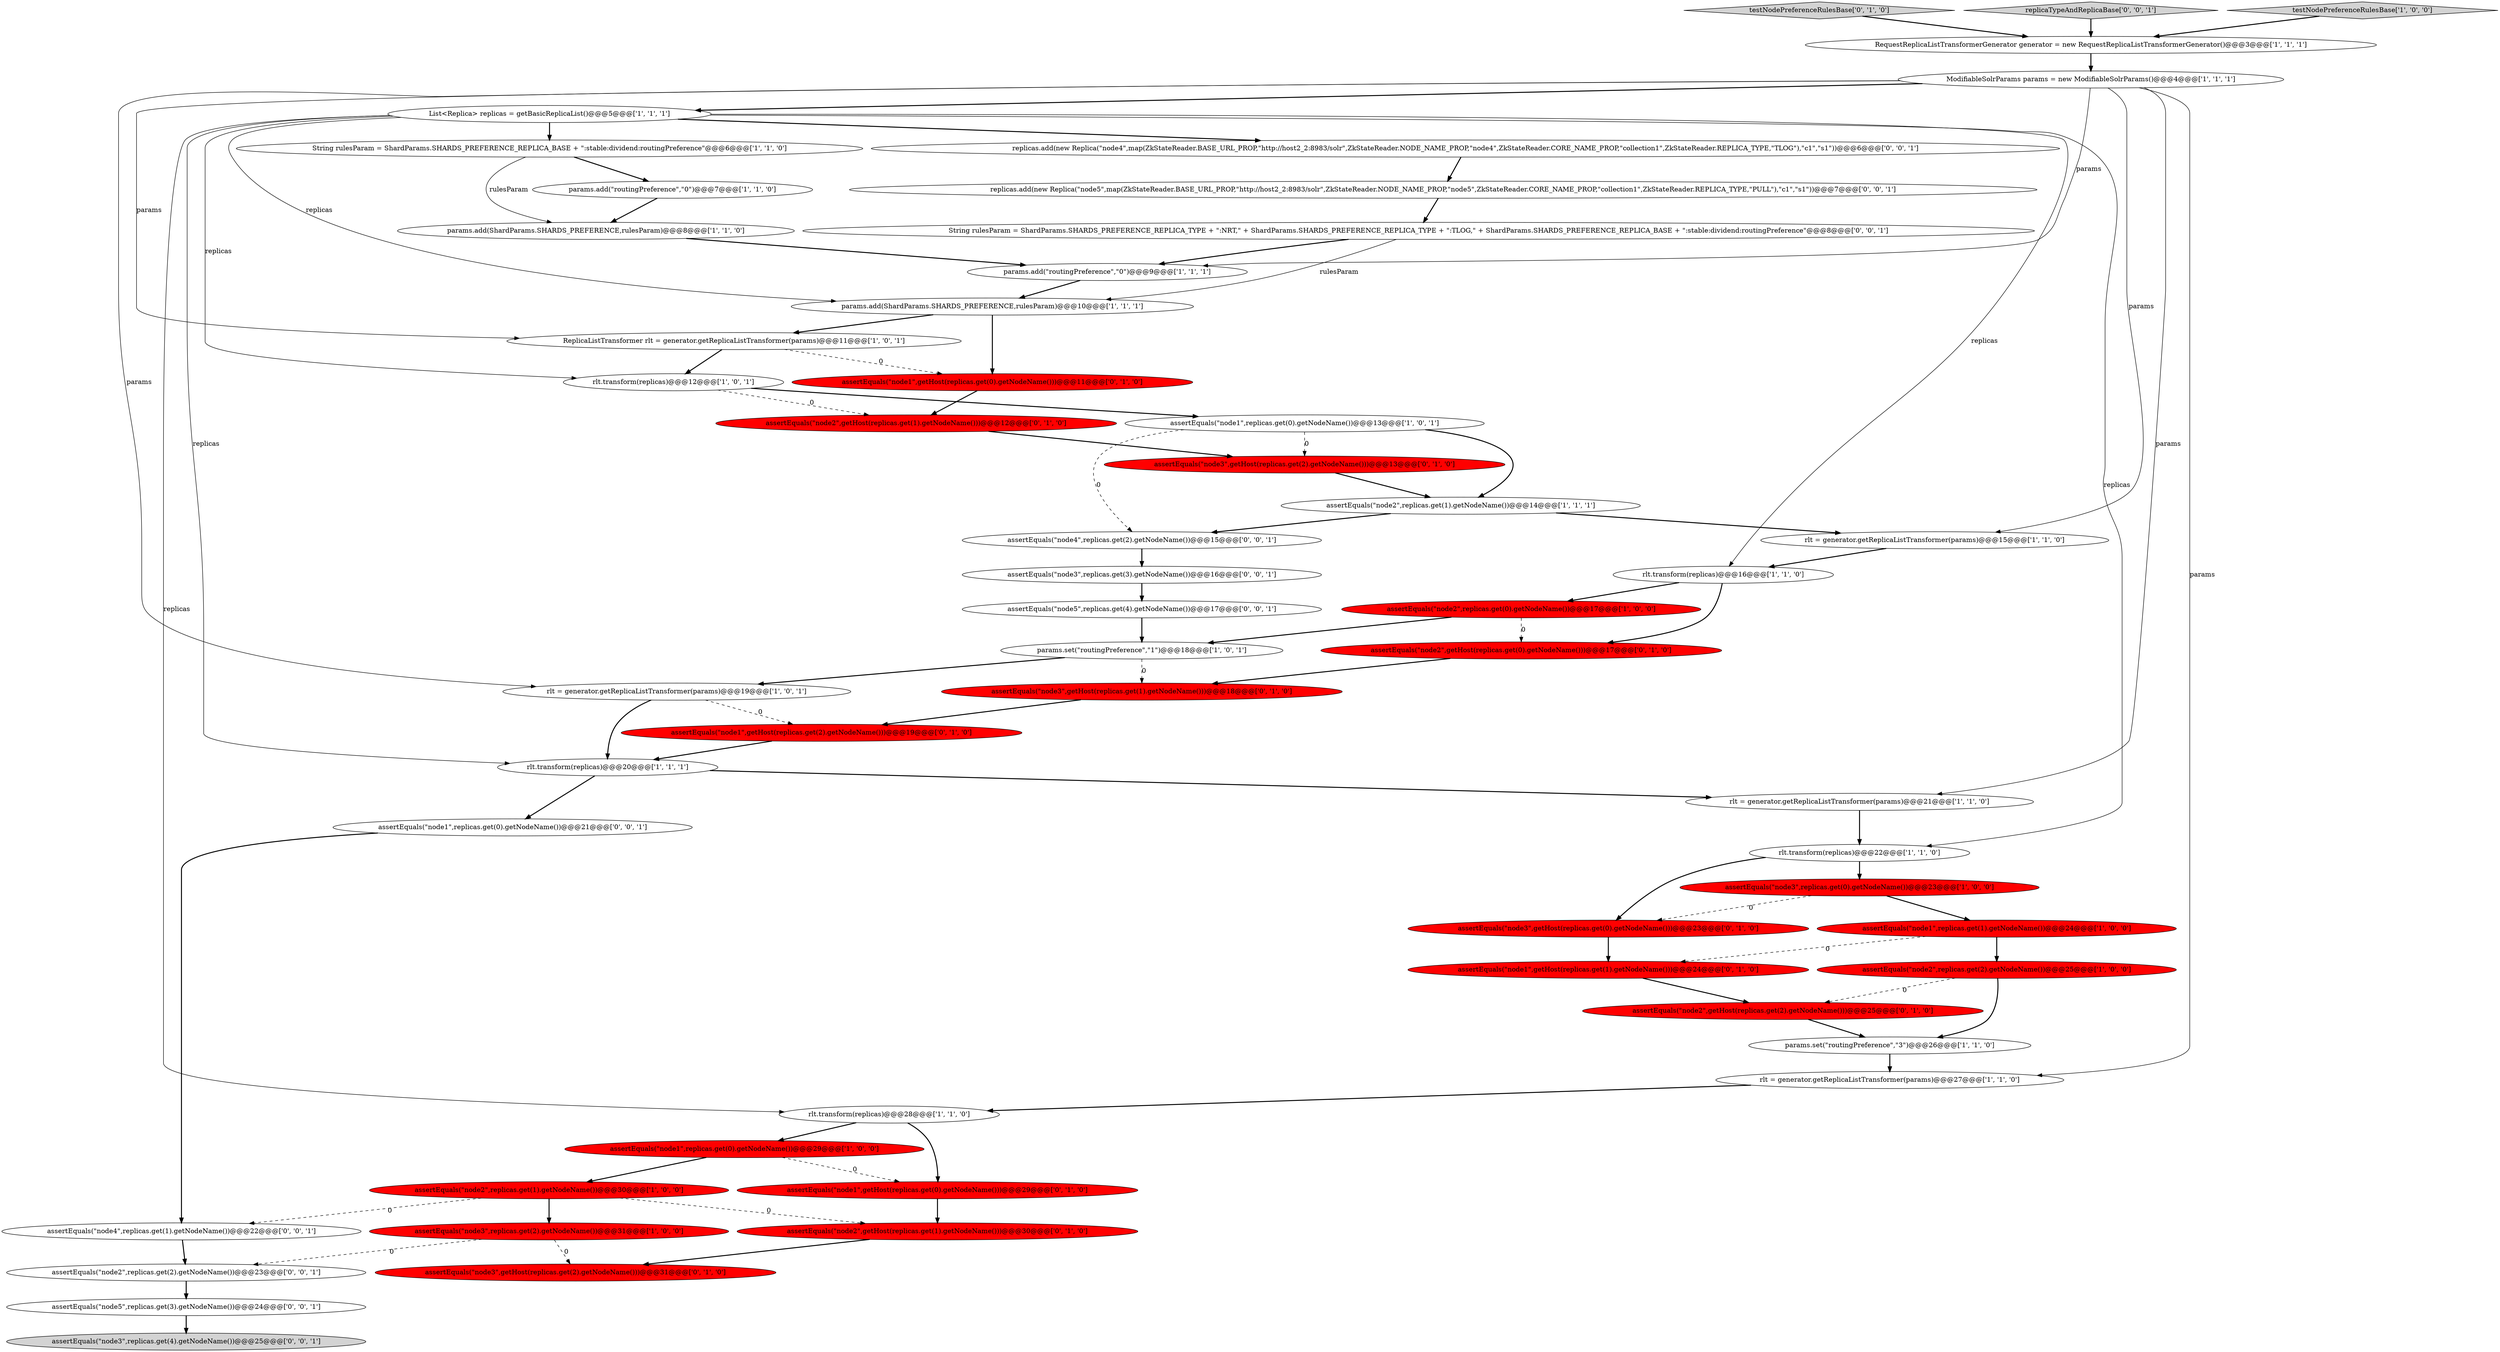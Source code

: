 digraph {
30 [style = filled, label = "assertEquals(\"node2\",getHost(replicas.get(2).getNodeName()))@@@25@@@['0', '1', '0']", fillcolor = red, shape = ellipse image = "AAA1AAABBB2BBB"];
41 [style = filled, label = "assertEquals(\"node1\",getHost(replicas.get(0).getNodeName()))@@@11@@@['0', '1', '0']", fillcolor = red, shape = ellipse image = "AAA1AAABBB2BBB"];
33 [style = filled, label = "assertEquals(\"node1\",getHost(replicas.get(1).getNodeName()))@@@24@@@['0', '1', '0']", fillcolor = red, shape = ellipse image = "AAA1AAABBB2BBB"];
16 [style = filled, label = "params.set(\"routingPreference\",\"1\")@@@18@@@['1', '0', '1']", fillcolor = white, shape = ellipse image = "AAA0AAABBB1BBB"];
48 [style = filled, label = "assertEquals(\"node1\",replicas.get(0).getNodeName())@@@21@@@['0', '0', '1']", fillcolor = white, shape = ellipse image = "AAA0AAABBB3BBB"];
42 [style = filled, label = "testNodePreferenceRulesBase['0', '1', '0']", fillcolor = lightgray, shape = diamond image = "AAA0AAABBB2BBB"];
18 [style = filled, label = "List<Replica> replicas = getBasicReplicaList()@@@5@@@['1', '1', '1']", fillcolor = white, shape = ellipse image = "AAA0AAABBB1BBB"];
37 [style = filled, label = "assertEquals(\"node3\",getHost(replicas.get(1).getNodeName()))@@@18@@@['0', '1', '0']", fillcolor = red, shape = ellipse image = "AAA1AAABBB2BBB"];
9 [style = filled, label = "assertEquals(\"node1\",replicas.get(0).getNodeName())@@@29@@@['1', '0', '0']", fillcolor = red, shape = ellipse image = "AAA1AAABBB1BBB"];
21 [style = filled, label = "assertEquals(\"node1\",replicas.get(0).getNodeName())@@@13@@@['1', '0', '1']", fillcolor = white, shape = ellipse image = "AAA0AAABBB1BBB"];
20 [style = filled, label = "params.add(ShardParams.SHARDS_PREFERENCE,rulesParam)@@@8@@@['1', '1', '0']", fillcolor = white, shape = ellipse image = "AAA0AAABBB1BBB"];
17 [style = filled, label = "rlt = generator.getReplicaListTransformer(params)@@@21@@@['1', '1', '0']", fillcolor = white, shape = ellipse image = "AAA0AAABBB1BBB"];
22 [style = filled, label = "assertEquals(\"node3\",replicas.get(0).getNodeName())@@@23@@@['1', '0', '0']", fillcolor = red, shape = ellipse image = "AAA1AAABBB1BBB"];
53 [style = filled, label = "assertEquals(\"node4\",replicas.get(2).getNodeName())@@@15@@@['0', '0', '1']", fillcolor = white, shape = ellipse image = "AAA0AAABBB3BBB"];
34 [style = filled, label = "assertEquals(\"node2\",getHost(replicas.get(1).getNodeName()))@@@30@@@['0', '1', '0']", fillcolor = red, shape = ellipse image = "AAA1AAABBB2BBB"];
15 [style = filled, label = "rlt = generator.getReplicaListTransformer(params)@@@15@@@['1', '1', '0']", fillcolor = white, shape = ellipse image = "AAA0AAABBB1BBB"];
5 [style = filled, label = "rlt.transform(replicas)@@@20@@@['1', '1', '1']", fillcolor = white, shape = ellipse image = "AAA0AAABBB1BBB"];
11 [style = filled, label = "String rulesParam = ShardParams.SHARDS_PREFERENCE_REPLICA_BASE + \":stable:dividend:routingPreference\"@@@6@@@['1', '1', '0']", fillcolor = white, shape = ellipse image = "AAA0AAABBB1BBB"];
44 [style = filled, label = "replicas.add(new Replica(\"node4\",map(ZkStateReader.BASE_URL_PROP,\"http://host2_2:8983/solr\",ZkStateReader.NODE_NAME_PROP,\"node4\",ZkStateReader.CORE_NAME_PROP,\"collection1\",ZkStateReader.REPLICA_TYPE,\"TLOG\"),\"c1\",\"s1\"))@@@6@@@['0', '0', '1']", fillcolor = white, shape = ellipse image = "AAA0AAABBB3BBB"];
0 [style = filled, label = "rlt = generator.getReplicaListTransformer(params)@@@19@@@['1', '0', '1']", fillcolor = white, shape = ellipse image = "AAA0AAABBB1BBB"];
26 [style = filled, label = "assertEquals(\"node2\",replicas.get(1).getNodeName())@@@14@@@['1', '1', '1']", fillcolor = white, shape = ellipse image = "AAA0AAABBB1BBB"];
52 [style = filled, label = "replicaTypeAndReplicaBase['0', '0', '1']", fillcolor = lightgray, shape = diamond image = "AAA0AAABBB3BBB"];
54 [style = filled, label = "assertEquals(\"node3\",replicas.get(3).getNodeName())@@@16@@@['0', '0', '1']", fillcolor = white, shape = ellipse image = "AAA0AAABBB3BBB"];
23 [style = filled, label = "ModifiableSolrParams params = new ModifiableSolrParams()@@@4@@@['1', '1', '1']", fillcolor = white, shape = ellipse image = "AAA0AAABBB1BBB"];
29 [style = filled, label = "rlt = generator.getReplicaListTransformer(params)@@@27@@@['1', '1', '0']", fillcolor = white, shape = ellipse image = "AAA0AAABBB1BBB"];
31 [style = filled, label = "assertEquals(\"node2\",getHost(replicas.get(0).getNodeName()))@@@17@@@['0', '1', '0']", fillcolor = red, shape = ellipse image = "AAA1AAABBB2BBB"];
45 [style = filled, label = "assertEquals(\"node5\",replicas.get(4).getNodeName())@@@17@@@['0', '0', '1']", fillcolor = white, shape = ellipse image = "AAA0AAABBB3BBB"];
7 [style = filled, label = "assertEquals(\"node2\",replicas.get(2).getNodeName())@@@25@@@['1', '0', '0']", fillcolor = red, shape = ellipse image = "AAA1AAABBB1BBB"];
6 [style = filled, label = "rlt.transform(replicas)@@@28@@@['1', '1', '0']", fillcolor = white, shape = ellipse image = "AAA0AAABBB1BBB"];
3 [style = filled, label = "rlt.transform(replicas)@@@12@@@['1', '0', '1']", fillcolor = white, shape = ellipse image = "AAA0AAABBB1BBB"];
8 [style = filled, label = "RequestReplicaListTransformerGenerator generator = new RequestReplicaListTransformerGenerator()@@@3@@@['1', '1', '1']", fillcolor = white, shape = ellipse image = "AAA0AAABBB1BBB"];
2 [style = filled, label = "assertEquals(\"node1\",replicas.get(1).getNodeName())@@@24@@@['1', '0', '0']", fillcolor = red, shape = ellipse image = "AAA1AAABBB1BBB"];
51 [style = filled, label = "assertEquals(\"node5\",replicas.get(3).getNodeName())@@@24@@@['0', '0', '1']", fillcolor = white, shape = ellipse image = "AAA0AAABBB3BBB"];
10 [style = filled, label = "params.add(\"routingPreference\",\"0\")@@@7@@@['1', '1', '0']", fillcolor = white, shape = ellipse image = "AAA0AAABBB1BBB"];
28 [style = filled, label = "params.add(ShardParams.SHARDS_PREFERENCE,rulesParam)@@@10@@@['1', '1', '1']", fillcolor = white, shape = ellipse image = "AAA0AAABBB1BBB"];
35 [style = filled, label = "assertEquals(\"node3\",getHost(replicas.get(2).getNodeName()))@@@13@@@['0', '1', '0']", fillcolor = red, shape = ellipse image = "AAA1AAABBB2BBB"];
36 [style = filled, label = "assertEquals(\"node3\",getHost(replicas.get(2).getNodeName()))@@@31@@@['0', '1', '0']", fillcolor = red, shape = ellipse image = "AAA1AAABBB2BBB"];
4 [style = filled, label = "assertEquals(\"node2\",replicas.get(0).getNodeName())@@@17@@@['1', '0', '0']", fillcolor = red, shape = ellipse image = "AAA1AAABBB1BBB"];
49 [style = filled, label = "assertEquals(\"node2\",replicas.get(2).getNodeName())@@@23@@@['0', '0', '1']", fillcolor = white, shape = ellipse image = "AAA0AAABBB3BBB"];
46 [style = filled, label = "String rulesParam = ShardParams.SHARDS_PREFERENCE_REPLICA_TYPE + \":NRT,\" + ShardParams.SHARDS_PREFERENCE_REPLICA_TYPE + \":TLOG,\" + ShardParams.SHARDS_PREFERENCE_REPLICA_BASE + \":stable:dividend:routingPreference\"@@@8@@@['0', '0', '1']", fillcolor = white, shape = ellipse image = "AAA0AAABBB3BBB"];
27 [style = filled, label = "assertEquals(\"node3\",replicas.get(2).getNodeName())@@@31@@@['1', '0', '0']", fillcolor = red, shape = ellipse image = "AAA1AAABBB1BBB"];
50 [style = filled, label = "assertEquals(\"node3\",replicas.get(4).getNodeName())@@@25@@@['0', '0', '1']", fillcolor = lightgray, shape = ellipse image = "AAA0AAABBB3BBB"];
12 [style = filled, label = "assertEquals(\"node2\",replicas.get(1).getNodeName())@@@30@@@['1', '0', '0']", fillcolor = red, shape = ellipse image = "AAA1AAABBB1BBB"];
47 [style = filled, label = "replicas.add(new Replica(\"node5\",map(ZkStateReader.BASE_URL_PROP,\"http://host2_2:8983/solr\",ZkStateReader.NODE_NAME_PROP,\"node5\",ZkStateReader.CORE_NAME_PROP,\"collection1\",ZkStateReader.REPLICA_TYPE,\"PULL\"),\"c1\",\"s1\"))@@@7@@@['0', '0', '1']", fillcolor = white, shape = ellipse image = "AAA0AAABBB3BBB"];
13 [style = filled, label = "params.add(\"routingPreference\",\"0\")@@@9@@@['1', '1', '1']", fillcolor = white, shape = ellipse image = "AAA0AAABBB1BBB"];
24 [style = filled, label = "ReplicaListTransformer rlt = generator.getReplicaListTransformer(params)@@@11@@@['1', '0', '1']", fillcolor = white, shape = ellipse image = "AAA0AAABBB1BBB"];
39 [style = filled, label = "assertEquals(\"node1\",getHost(replicas.get(0).getNodeName()))@@@29@@@['0', '1', '0']", fillcolor = red, shape = ellipse image = "AAA1AAABBB2BBB"];
32 [style = filled, label = "assertEquals(\"node2\",getHost(replicas.get(1).getNodeName()))@@@12@@@['0', '1', '0']", fillcolor = red, shape = ellipse image = "AAA1AAABBB2BBB"];
40 [style = filled, label = "assertEquals(\"node3\",getHost(replicas.get(0).getNodeName()))@@@23@@@['0', '1', '0']", fillcolor = red, shape = ellipse image = "AAA1AAABBB2BBB"];
14 [style = filled, label = "testNodePreferenceRulesBase['1', '0', '0']", fillcolor = lightgray, shape = diamond image = "AAA0AAABBB1BBB"];
19 [style = filled, label = "params.set(\"routingPreference\",\"3\")@@@26@@@['1', '1', '0']", fillcolor = white, shape = ellipse image = "AAA0AAABBB1BBB"];
38 [style = filled, label = "assertEquals(\"node1\",getHost(replicas.get(2).getNodeName()))@@@19@@@['0', '1', '0']", fillcolor = red, shape = ellipse image = "AAA1AAABBB2BBB"];
43 [style = filled, label = "assertEquals(\"node4\",replicas.get(1).getNodeName())@@@22@@@['0', '0', '1']", fillcolor = white, shape = ellipse image = "AAA0AAABBB3BBB"];
1 [style = filled, label = "rlt.transform(replicas)@@@16@@@['1', '1', '0']", fillcolor = white, shape = ellipse image = "AAA0AAABBB1BBB"];
25 [style = filled, label = "rlt.transform(replicas)@@@22@@@['1', '1', '0']", fillcolor = white, shape = ellipse image = "AAA0AAABBB1BBB"];
9->39 [style = dashed, label="0"];
32->35 [style = bold, label=""];
17->25 [style = bold, label=""];
31->37 [style = bold, label=""];
16->0 [style = bold, label=""];
52->8 [style = bold, label=""];
25->22 [style = bold, label=""];
46->13 [style = bold, label=""];
49->51 [style = bold, label=""];
53->54 [style = bold, label=""];
0->38 [style = dashed, label="0"];
18->1 [style = solid, label="replicas"];
12->43 [style = dashed, label="0"];
21->26 [style = bold, label=""];
29->6 [style = bold, label=""];
18->44 [style = bold, label=""];
51->50 [style = bold, label=""];
23->17 [style = solid, label="params"];
48->43 [style = bold, label=""];
37->38 [style = bold, label=""];
26->15 [style = bold, label=""];
1->31 [style = bold, label=""];
44->47 [style = bold, label=""];
25->40 [style = bold, label=""];
4->16 [style = bold, label=""];
1->4 [style = bold, label=""];
24->41 [style = dashed, label="0"];
41->32 [style = bold, label=""];
16->37 [style = dashed, label="0"];
8->23 [style = bold, label=""];
39->34 [style = bold, label=""];
18->11 [style = bold, label=""];
11->20 [style = solid, label="rulesParam"];
5->17 [style = bold, label=""];
18->3 [style = solid, label="replicas"];
30->19 [style = bold, label=""];
23->13 [style = solid, label="params"];
23->29 [style = solid, label="params"];
34->36 [style = bold, label=""];
33->30 [style = bold, label=""];
28->24 [style = bold, label=""];
14->8 [style = bold, label=""];
2->33 [style = dashed, label="0"];
3->32 [style = dashed, label="0"];
12->34 [style = dashed, label="0"];
6->39 [style = bold, label=""];
24->3 [style = bold, label=""];
18->6 [style = solid, label="replicas"];
38->5 [style = bold, label=""];
20->13 [style = bold, label=""];
22->2 [style = bold, label=""];
26->53 [style = bold, label=""];
19->29 [style = bold, label=""];
42->8 [style = bold, label=""];
45->16 [style = bold, label=""];
27->36 [style = dashed, label="0"];
28->41 [style = bold, label=""];
18->25 [style = solid, label="replicas"];
40->33 [style = bold, label=""];
11->10 [style = bold, label=""];
46->28 [style = solid, label="rulesParam"];
3->21 [style = bold, label=""];
9->12 [style = bold, label=""];
21->35 [style = dashed, label="0"];
7->19 [style = bold, label=""];
12->27 [style = bold, label=""];
35->26 [style = bold, label=""];
23->18 [style = bold, label=""];
23->15 [style = solid, label="params"];
0->5 [style = bold, label=""];
15->1 [style = bold, label=""];
54->45 [style = bold, label=""];
10->20 [style = bold, label=""];
23->24 [style = solid, label="params"];
27->49 [style = dashed, label="0"];
22->40 [style = dashed, label="0"];
4->31 [style = dashed, label="0"];
47->46 [style = bold, label=""];
18->28 [style = solid, label="replicas"];
23->0 [style = solid, label="params"];
21->53 [style = dashed, label="0"];
7->30 [style = dashed, label="0"];
5->48 [style = bold, label=""];
43->49 [style = bold, label=""];
2->7 [style = bold, label=""];
6->9 [style = bold, label=""];
18->5 [style = solid, label="replicas"];
13->28 [style = bold, label=""];
}
